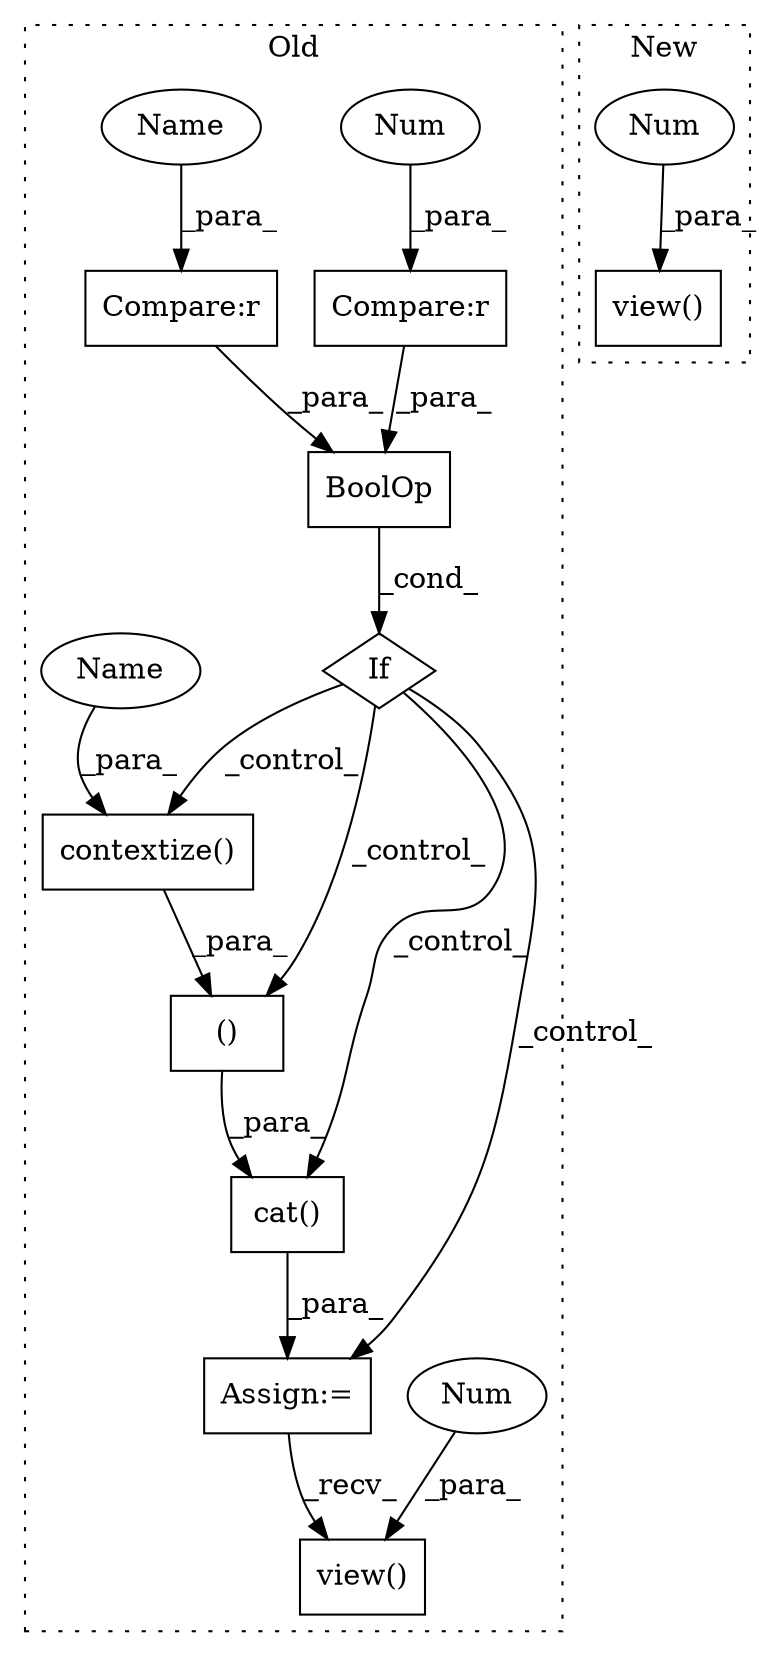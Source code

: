 digraph G {
subgraph cluster0 {
1 [label="contextize()" a="75" s="13710,13747" l="16,1" shape="box"];
3 [label="()" a="54" s="13803" l="3" shape="box"];
5 [label="cat()" a="75" s="13786,13807" l="10,8" shape="box"];
6 [label="Assign:=" a="68" s="13783" l="3" shape="box"];
7 [label="If" a="96" s="13644,13687" l="3,14" shape="diamond"];
8 [label="Compare:r" a="40" s="13647" l="17" shape="box"];
9 [label="Num" a="76" s="13663" l="1" shape="ellipse"];
10 [label="Compare:r" a="40" s="13669" l="18" shape="box"];
11 [label="BoolOp" a="72" s="13647" l="40" shape="box"];
12 [label="view()" a="75" s="13929,13960" l="23,1" shape="box"];
13 [label="Num" a="76" s="13958" l="2" shape="ellipse"];
14 [label="Name" a="87" s="13726" l="6" shape="ellipse"];
15 [label="Name" a="87" s="13669" l="6" shape="ellipse"];
label = "Old";
style="dotted";
}
subgraph cluster1 {
2 [label="view()" a="75" s="4851,4883" l="24,1" shape="box"];
4 [label="Num" a="76" s="4881" l="2" shape="ellipse"];
label = "New";
style="dotted";
}
1 -> 3 [label="_para_"];
3 -> 5 [label="_para_"];
4 -> 2 [label="_para_"];
5 -> 6 [label="_para_"];
6 -> 12 [label="_recv_"];
7 -> 1 [label="_control_"];
7 -> 3 [label="_control_"];
7 -> 5 [label="_control_"];
7 -> 6 [label="_control_"];
8 -> 11 [label="_para_"];
9 -> 8 [label="_para_"];
10 -> 11 [label="_para_"];
11 -> 7 [label="_cond_"];
13 -> 12 [label="_para_"];
14 -> 1 [label="_para_"];
15 -> 10 [label="_para_"];
}